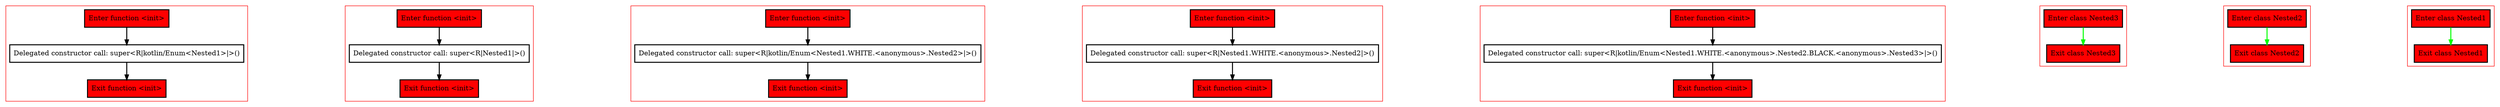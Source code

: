 digraph enumInsideEnum_kt {
    graph [nodesep=3]
    node [shape=box penwidth=2]
    edge [penwidth=2]

    subgraph cluster_0 {
        color=red
        0 [label="Enter function <init>" style="filled" fillcolor=red];
        1 [label="Delegated constructor call: super<R|kotlin/Enum<Nested1>|>()"];
        2 [label="Exit function <init>" style="filled" fillcolor=red];
    }
    0 -> {1};
    1 -> {2};

    subgraph cluster_1 {
        color=red
        3 [label="Enter function <init>" style="filled" fillcolor=red];
        4 [label="Delegated constructor call: super<R|Nested1|>()"];
        5 [label="Exit function <init>" style="filled" fillcolor=red];
    }
    3 -> {4};
    4 -> {5};

    subgraph cluster_2 {
        color=red
        6 [label="Enter function <init>" style="filled" fillcolor=red];
        7 [label="Delegated constructor call: super<R|kotlin/Enum<Nested1.WHITE.<anonymous>.Nested2>|>()"];
        8 [label="Exit function <init>" style="filled" fillcolor=red];
    }
    6 -> {7};
    7 -> {8};

    subgraph cluster_3 {
        color=red
        9 [label="Enter function <init>" style="filled" fillcolor=red];
        10 [label="Delegated constructor call: super<R|Nested1.WHITE.<anonymous>.Nested2|>()"];
        11 [label="Exit function <init>" style="filled" fillcolor=red];
    }
    9 -> {10};
    10 -> {11};

    subgraph cluster_4 {
        color=red
        12 [label="Enter function <init>" style="filled" fillcolor=red];
        13 [label="Delegated constructor call: super<R|kotlin/Enum<Nested1.WHITE.<anonymous>.Nested2.BLACK.<anonymous>.Nested3>|>()"];
        14 [label="Exit function <init>" style="filled" fillcolor=red];
    }
    12 -> {13};
    13 -> {14};

    subgraph cluster_5 {
        color=red
        15 [label="Enter class Nested3" style="filled" fillcolor=red];
        16 [label="Exit class Nested3" style="filled" fillcolor=red];
    }
    15 -> {16} [color=green];

    subgraph cluster_6 {
        color=red
        19 [label="Enter class Nested2" style="filled" fillcolor=red];
        20 [label="Exit class Nested2" style="filled" fillcolor=red];
    }
    19 -> {20} [color=green];

    subgraph cluster_7 {
        color=red
        23 [label="Enter class Nested1" style="filled" fillcolor=red];
        24 [label="Exit class Nested1" style="filled" fillcolor=red];
    }
    23 -> {24} [color=green];

}
